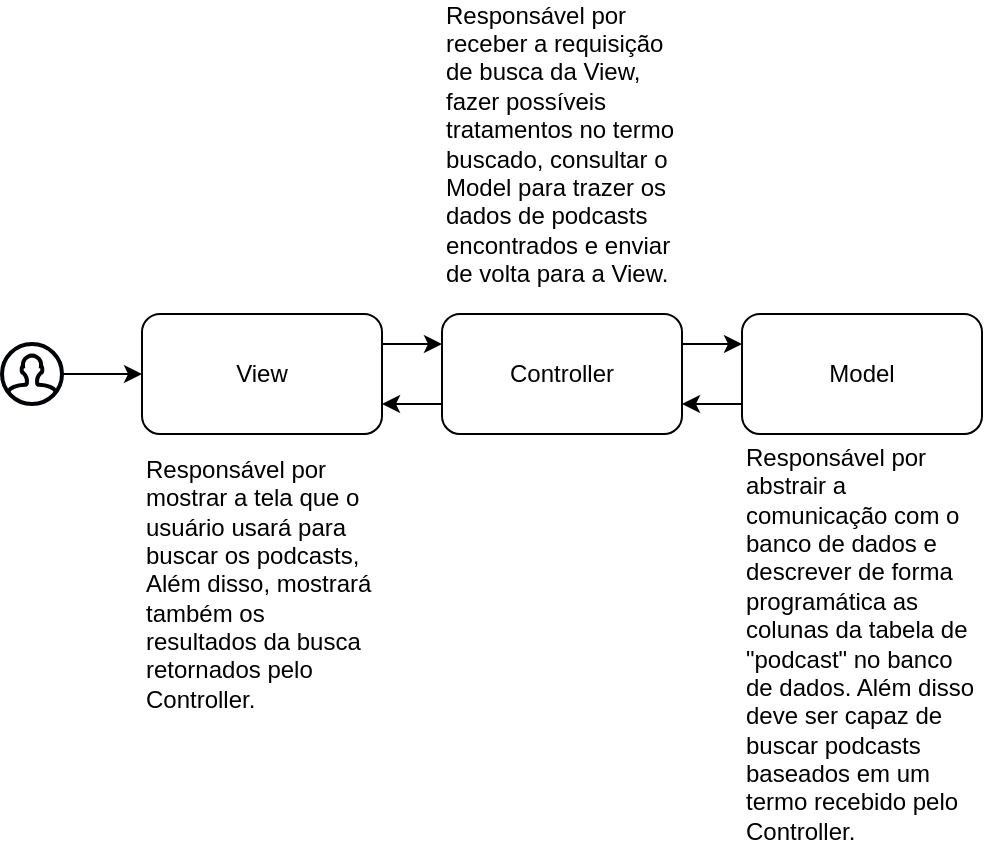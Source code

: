 <mxfile version="17.2.4" type="google"><diagram id="wrDd8LclS0aanusedYX0" name="Page-1"><mxGraphModel grid="1" page="1" gridSize="10" guides="1" tooltips="1" connect="1" arrows="1" fold="1" pageScale="1" pageWidth="850" pageHeight="1100" math="0" shadow="0"><root><mxCell id="0"/><mxCell id="1" parent="0"/><mxCell id="lqYm4GG9ZVqXtrF0sTRJ-11" style="edgeStyle=orthogonalEdgeStyle;rounded=0;orthogonalLoop=1;jettySize=auto;html=1;" edge="1" parent="1" source="lqYm4GG9ZVqXtrF0sTRJ-1" target="lqYm4GG9ZVqXtrF0sTRJ-2"><mxGeometry relative="1" as="geometry"/></mxCell><mxCell id="lqYm4GG9ZVqXtrF0sTRJ-1" value="" style="html=1;verticalLabelPosition=bottom;align=center;labelBackgroundColor=#ffffff;verticalAlign=top;strokeWidth=2;strokeColor=#000305;shadow=0;dashed=0;shape=mxgraph.ios7.icons.user;" vertex="1" parent="1"><mxGeometry x="110" y="300" width="30" height="30" as="geometry"/></mxCell><mxCell id="lqYm4GG9ZVqXtrF0sTRJ-6" style="edgeStyle=orthogonalEdgeStyle;rounded=0;orthogonalLoop=1;jettySize=auto;html=1;exitX=1;exitY=0.25;exitDx=0;exitDy=0;entryX=0;entryY=0.25;entryDx=0;entryDy=0;" edge="1" parent="1" source="lqYm4GG9ZVqXtrF0sTRJ-2" target="lqYm4GG9ZVqXtrF0sTRJ-3"><mxGeometry relative="1" as="geometry"/></mxCell><mxCell id="lqYm4GG9ZVqXtrF0sTRJ-2" value="View" style="rounded=1;whiteSpace=wrap;html=1;" vertex="1" parent="1"><mxGeometry x="180" y="285" width="120" height="60" as="geometry"/></mxCell><mxCell id="lqYm4GG9ZVqXtrF0sTRJ-8" style="edgeStyle=orthogonalEdgeStyle;rounded=0;orthogonalLoop=1;jettySize=auto;html=1;exitX=0;exitY=0.75;exitDx=0;exitDy=0;entryX=1;entryY=0.75;entryDx=0;entryDy=0;" edge="1" parent="1" source="lqYm4GG9ZVqXtrF0sTRJ-3" target="lqYm4GG9ZVqXtrF0sTRJ-2"><mxGeometry relative="1" as="geometry"/></mxCell><mxCell id="lqYm4GG9ZVqXtrF0sTRJ-9" style="edgeStyle=orthogonalEdgeStyle;rounded=0;orthogonalLoop=1;jettySize=auto;html=1;exitX=1;exitY=0.25;exitDx=0;exitDy=0;entryX=0;entryY=0.25;entryDx=0;entryDy=0;" edge="1" parent="1" source="lqYm4GG9ZVqXtrF0sTRJ-3" target="lqYm4GG9ZVqXtrF0sTRJ-4"><mxGeometry relative="1" as="geometry"/></mxCell><mxCell id="lqYm4GG9ZVqXtrF0sTRJ-3" value="Controller" style="rounded=1;whiteSpace=wrap;html=1;" vertex="1" parent="1"><mxGeometry x="330" y="285" width="120" height="60" as="geometry"/></mxCell><mxCell id="lqYm4GG9ZVqXtrF0sTRJ-10" style="edgeStyle=orthogonalEdgeStyle;rounded=0;orthogonalLoop=1;jettySize=auto;html=1;exitX=0;exitY=0.75;exitDx=0;exitDy=0;entryX=1;entryY=0.75;entryDx=0;entryDy=0;" edge="1" parent="1" source="lqYm4GG9ZVqXtrF0sTRJ-4" target="lqYm4GG9ZVqXtrF0sTRJ-3"><mxGeometry relative="1" as="geometry"/></mxCell><mxCell id="lqYm4GG9ZVqXtrF0sTRJ-4" value="Model" style="rounded=1;whiteSpace=wrap;html=1;" vertex="1" parent="1"><mxGeometry x="480" y="285" width="120" height="60" as="geometry"/></mxCell><mxCell id="lqYm4GG9ZVqXtrF0sTRJ-13" value="Responsável por mostrar a tela que o usuário usará para buscar os podcasts, Além disso, mostrará também os resultados da busca retornados pelo Controller." style="text;html=1;strokeColor=none;fillColor=none;align=left;verticalAlign=middle;whiteSpace=wrap;rounded=0;" vertex="1" parent="1"><mxGeometry x="180" y="370" width="120" height="100" as="geometry"/></mxCell><mxCell id="lqYm4GG9ZVqXtrF0sTRJ-14" value="Responsável por receber a requisição de busca da View, fazer possíveis tratamentos no termo buscado, consultar o Model para trazer os dados de podcasts encontrados e enviar de volta para a View." style="text;html=1;strokeColor=none;fillColor=none;align=left;verticalAlign=middle;whiteSpace=wrap;rounded=0;" vertex="1" parent="1"><mxGeometry x="330" y="150" width="120" height="100" as="geometry"/></mxCell><mxCell id="lqYm4GG9ZVqXtrF0sTRJ-15" value="Responsável por abstrair a comunicação com o banco de dados e descrever de forma programática as colunas da tabela de &quot;podcast&quot; no banco de dados. Além disso deve ser capaz de buscar podcasts baseados em um termo recebido pelo Controller." style="text;html=1;strokeColor=none;fillColor=none;align=left;verticalAlign=middle;whiteSpace=wrap;rounded=0;" vertex="1" parent="1"><mxGeometry x="480" y="400" width="120" height="100" as="geometry"/></mxCell></root></mxGraphModel></diagram></mxfile>